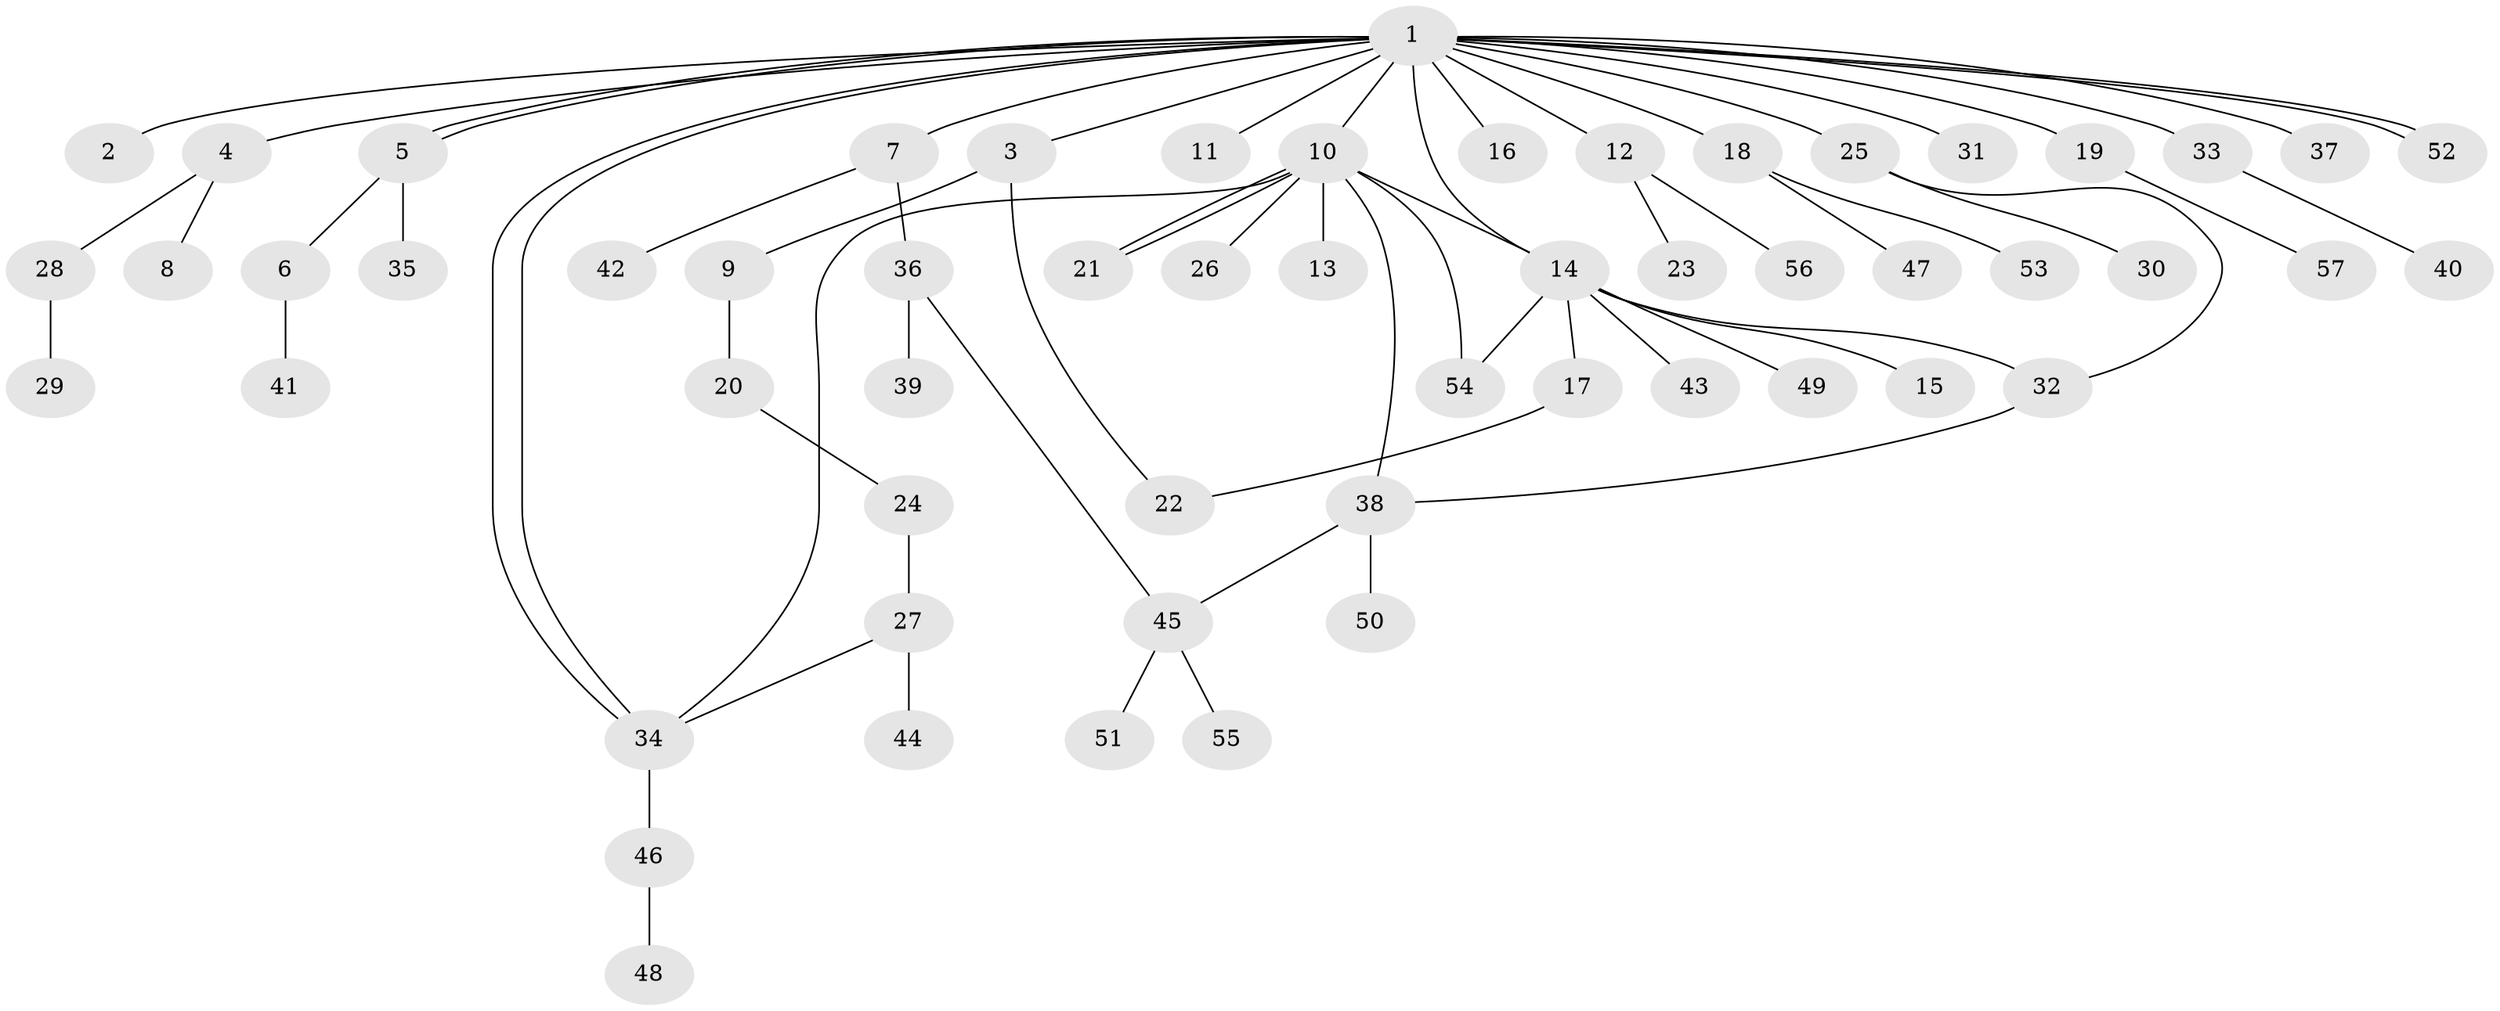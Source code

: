 // Generated by graph-tools (version 1.1) at 2025/35/03/09/25 02:35:42]
// undirected, 57 vertices, 68 edges
graph export_dot {
graph [start="1"]
  node [color=gray90,style=filled];
  1;
  2;
  3;
  4;
  5;
  6;
  7;
  8;
  9;
  10;
  11;
  12;
  13;
  14;
  15;
  16;
  17;
  18;
  19;
  20;
  21;
  22;
  23;
  24;
  25;
  26;
  27;
  28;
  29;
  30;
  31;
  32;
  33;
  34;
  35;
  36;
  37;
  38;
  39;
  40;
  41;
  42;
  43;
  44;
  45;
  46;
  47;
  48;
  49;
  50;
  51;
  52;
  53;
  54;
  55;
  56;
  57;
  1 -- 2;
  1 -- 3;
  1 -- 4;
  1 -- 5;
  1 -- 5;
  1 -- 7;
  1 -- 10;
  1 -- 11;
  1 -- 12;
  1 -- 14;
  1 -- 16;
  1 -- 18;
  1 -- 19;
  1 -- 25;
  1 -- 31;
  1 -- 33;
  1 -- 34;
  1 -- 34;
  1 -- 37;
  1 -- 52;
  1 -- 52;
  3 -- 9;
  3 -- 22;
  4 -- 8;
  4 -- 28;
  5 -- 6;
  5 -- 35;
  6 -- 41;
  7 -- 36;
  7 -- 42;
  9 -- 20;
  10 -- 13;
  10 -- 14;
  10 -- 21;
  10 -- 21;
  10 -- 26;
  10 -- 34;
  10 -- 38;
  10 -- 54;
  12 -- 23;
  12 -- 56;
  14 -- 15;
  14 -- 17;
  14 -- 32;
  14 -- 43;
  14 -- 49;
  14 -- 54;
  17 -- 22;
  18 -- 47;
  18 -- 53;
  19 -- 57;
  20 -- 24;
  24 -- 27;
  25 -- 30;
  25 -- 32;
  27 -- 34;
  27 -- 44;
  28 -- 29;
  32 -- 38;
  33 -- 40;
  34 -- 46;
  36 -- 39;
  36 -- 45;
  38 -- 45;
  38 -- 50;
  45 -- 51;
  45 -- 55;
  46 -- 48;
}
